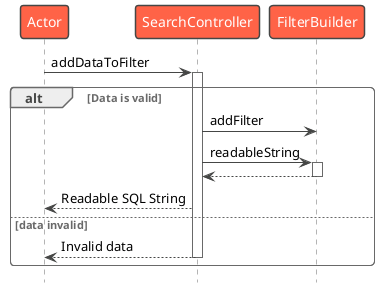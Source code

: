@startuml SearchController
!theme vibrant
hide footbox
participant Actor
Actor -> SearchController : addDataToFilter
activate SearchController
alt Data is valid 
SearchController -> FilterBuilder : addFilter
SearchController -> FilterBuilder : readableString
activate FilterBuilder
FilterBuilder --> SearchController
deactivate FilterBuilder
SearchController --> Actor : Readable SQL String
else data invalid
SearchController --> Actor : Invalid data
deactivate SearchController
end
@enduml